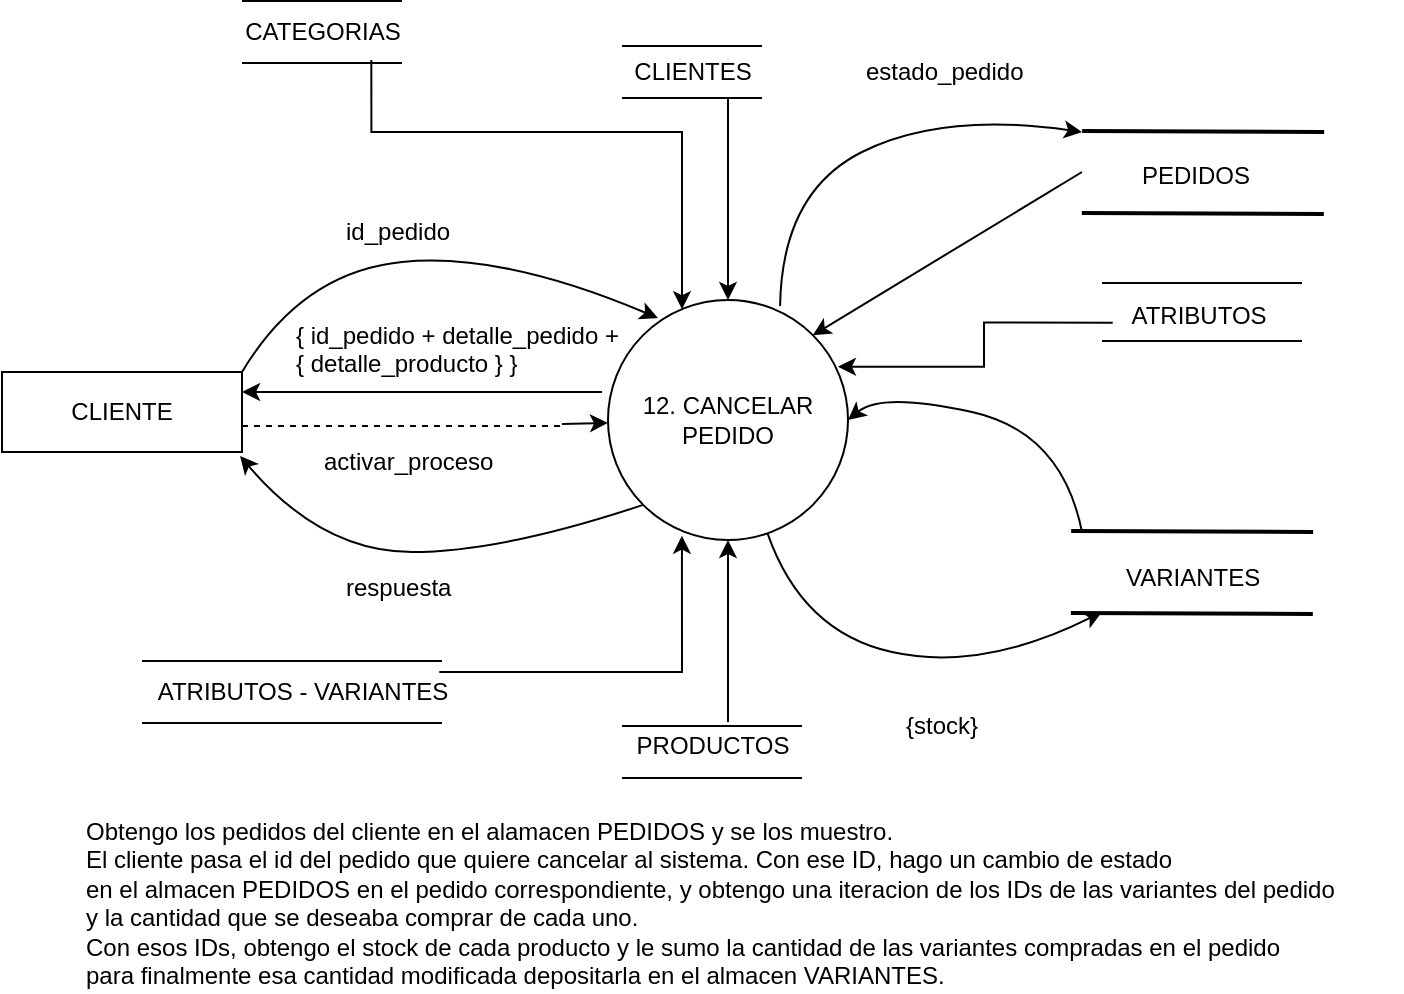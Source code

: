 <mxfile version="12.3.8" type="google" pages="1"><diagram id="Ux8ze5Yz-_6EQJssXwc4" name="Page-1"><mxGraphModel dx="720" dy="509" grid="1" gridSize="10" guides="1" tooltips="1" connect="1" arrows="1" fold="1" page="1" pageScale="1" pageWidth="827" pageHeight="1169" math="0" shadow="0"><root><mxCell id="0"/><mxCell id="1" parent="0"/><mxCell id="6vKeRU10FT0nVSGMdMrG-9" style="edgeStyle=orthogonalEdgeStyle;rounded=0;orthogonalLoop=1;jettySize=auto;html=1;entryX=0.5;entryY=1;entryDx=0;entryDy=0;" parent="1" target="jWYEItGnxgDNFcLnIuQC-2" edge="1"><mxGeometry relative="1" as="geometry"><mxPoint x="413" y="385" as="sourcePoint"/><mxPoint x="413" y="320" as="targetPoint"/><Array as="points"><mxPoint x="413" y="385"/></Array></mxGeometry></mxCell><mxCell id="6vKeRU10FT0nVSGMdMrG-10" style="edgeStyle=orthogonalEdgeStyle;rounded=0;orthogonalLoop=1;jettySize=auto;html=1;entryX=0.5;entryY=0;entryDx=0;entryDy=0;" parent="1" target="jWYEItGnxgDNFcLnIuQC-2" edge="1"><mxGeometry relative="1" as="geometry"><mxPoint x="413" y="160" as="targetPoint"/><mxPoint x="413" y="73" as="sourcePoint"/><Array as="points"><mxPoint x="413" y="100"/><mxPoint x="413" y="100"/></Array></mxGeometry></mxCell><mxCell id="6vKeRU10FT0nVSGMdMrG-11" style="edgeStyle=orthogonalEdgeStyle;rounded=0;orthogonalLoop=1;jettySize=auto;html=1;exitX=0.774;exitY=1.2;exitDx=0;exitDy=0;exitPerimeter=0;" parent="1" source="6vKeRU10FT0nVSGMdMrG-2" target="jWYEItGnxgDNFcLnIuQC-2" edge="1"><mxGeometry relative="1" as="geometry"><Array as="points"><mxPoint x="235" y="90"/><mxPoint x="390" y="90"/></Array></mxGeometry></mxCell><mxCell id="6vKeRU10FT0nVSGMdMrG-12" style="edgeStyle=orthogonalEdgeStyle;rounded=0;orthogonalLoop=1;jettySize=auto;html=1;exitX=0.929;exitY=0;exitDx=0;exitDy=0;exitPerimeter=0;entryX=0.308;entryY=0.982;entryDx=0;entryDy=0;entryPerimeter=0;" parent="1" source="6vKeRU10FT0nVSGMdMrG-4" target="jWYEItGnxgDNFcLnIuQC-2" edge="1"><mxGeometry relative="1" as="geometry"><mxPoint x="390" y="294" as="targetPoint"/><Array as="points"><mxPoint x="390" y="360"/></Array></mxGeometry></mxCell><mxCell id="qnFH8x-GmWc3MgoxZV7I-3" style="edgeStyle=orthogonalEdgeStyle;rounded=0;orthogonalLoop=1;jettySize=auto;html=1;exitX=-0.033;exitY=0.692;exitDx=0;exitDy=0;entryX=0.958;entryY=0.278;entryDx=0;entryDy=0;entryPerimeter=0;exitPerimeter=0;" parent="1" source="qnFH8x-GmWc3MgoxZV7I-2" target="jWYEItGnxgDNFcLnIuQC-2" edge="1"><mxGeometry relative="1" as="geometry"><Array as="points"><mxPoint x="541" y="185"/><mxPoint x="541" y="207"/></Array></mxGeometry></mxCell><mxCell id="jWYEItGnxgDNFcLnIuQC-2" value="&lt;div&gt;12. CANCELAR PEDIDO&lt;/div&gt;" style="ellipse;whiteSpace=wrap;html=1;aspect=fixed;" parent="1" vertex="1"><mxGeometry x="353" y="174" width="120" height="120" as="geometry"/></mxCell><mxCell id="jWYEItGnxgDNFcLnIuQC-3" value="CLIENTE" style="rounded=0;whiteSpace=wrap;html=1;" parent="1" vertex="1"><mxGeometry x="50" y="210" width="120" height="40" as="geometry"/></mxCell><mxCell id="jWYEItGnxgDNFcLnIuQC-6" value="&lt;div&gt;id_pedido&lt;/div&gt;" style="text;html=1;resizable=0;points=[];autosize=1;align=left;verticalAlign=top;spacingTop=-4;" parent="1" vertex="1"><mxGeometry x="220" y="130" width="70" height="20" as="geometry"/></mxCell><mxCell id="jWYEItGnxgDNFcLnIuQC-7" value="" style="curved=1;endArrow=classic;html=1;exitX=0;exitY=1;exitDx=0;exitDy=0;entryX=0.992;entryY=1.05;entryDx=0;entryDy=0;entryPerimeter=0;" parent="1" source="jWYEItGnxgDNFcLnIuQC-2" target="jWYEItGnxgDNFcLnIuQC-3" edge="1"><mxGeometry width="50" height="50" relative="1" as="geometry"><mxPoint x="50" y="360" as="sourcePoint"/><mxPoint x="100" y="310" as="targetPoint"/><Array as="points"><mxPoint x="300" y="300"/><mxPoint x="210" y="300"/></Array></mxGeometry></mxCell><mxCell id="jWYEItGnxgDNFcLnIuQC-9" value="" style="shape=link;html=1;width=40;strokeWidth=2;entryX=1;entryY=0.75;entryDx=0;entryDy=0;" parent="1" edge="1"><mxGeometry width="50" height="50" relative="1" as="geometry"><mxPoint x="590" y="110" as="sourcePoint"/><mxPoint x="711" y="110.5" as="targetPoint"/></mxGeometry></mxCell><mxCell id="jWYEItGnxgDNFcLnIuQC-15" value="PEDIDOS" style="text;html=1;resizable=0;points=[];autosize=1;align=left;verticalAlign=top;spacingTop=-4;" parent="1" vertex="1"><mxGeometry x="618" y="102" width="70" height="20" as="geometry"/></mxCell><mxCell id="jWYEItGnxgDNFcLnIuQC-17" value="" style="curved=1;endArrow=classic;html=1;strokeWidth=1;exitX=1;exitY=0;exitDx=0;exitDy=0;entryX=0.208;entryY=0.075;entryDx=0;entryDy=0;exitPerimeter=0;entryPerimeter=0;" parent="1" source="jWYEItGnxgDNFcLnIuQC-3" target="jWYEItGnxgDNFcLnIuQC-2" edge="1"><mxGeometry width="50" height="50" relative="1" as="geometry"><mxPoint x="50" y="400" as="sourcePoint"/><mxPoint x="100" y="350" as="targetPoint"/><Array as="points"><mxPoint x="200" y="160"/><mxPoint x="300" y="150"/></Array></mxGeometry></mxCell><mxCell id="jWYEItGnxgDNFcLnIuQC-19" value="" style="curved=1;endArrow=classic;html=1;strokeWidth=1;exitX=0.717;exitY=0.025;exitDx=0;exitDy=0;exitPerimeter=0;" parent="1" source="jWYEItGnxgDNFcLnIuQC-2" edge="1"><mxGeometry width="50" height="50" relative="1" as="geometry"><mxPoint x="50" y="380" as="sourcePoint"/><mxPoint x="590" y="90" as="targetPoint"/><Array as="points"><mxPoint x="440" y="120"/><mxPoint x="520" y="80"/></Array></mxGeometry></mxCell><mxCell id="jWYEItGnxgDNFcLnIuQC-22" value="estado_pedido" style="text;html=1;resizable=0;points=[];autosize=1;align=left;verticalAlign=top;spacingTop=-4;" parent="1" vertex="1"><mxGeometry x="480" y="50" width="100" height="20" as="geometry"/></mxCell><mxCell id="jWYEItGnxgDNFcLnIuQC-25" value="" style="shape=link;html=1;width=40;strokeWidth=2;entryX=1;entryY=0.75;entryDx=0;entryDy=0;" parent="1" edge="1"><mxGeometry width="50" height="50" relative="1" as="geometry"><mxPoint x="584.5" y="310" as="sourcePoint"/><mxPoint x="705.5" y="310.5" as="targetPoint"/></mxGeometry></mxCell><mxCell id="jWYEItGnxgDNFcLnIuQC-26" value="VARIANTES" style="text;html=1;resizable=0;points=[];autosize=1;align=left;verticalAlign=top;spacingTop=-4;" parent="1" vertex="1"><mxGeometry x="610" y="303" width="80" height="20" as="geometry"/></mxCell><mxCell id="jWYEItGnxgDNFcLnIuQC-27" value="" style="curved=1;endArrow=classic;html=1;strokeWidth=1;" parent="1" source="jWYEItGnxgDNFcLnIuQC-2" edge="1"><mxGeometry width="50" height="50" relative="1" as="geometry"><mxPoint x="50" y="400" as="sourcePoint"/><mxPoint x="600" y="330" as="targetPoint"/><Array as="points"><mxPoint x="450" y="340"/><mxPoint x="540" y="360"/></Array></mxGeometry></mxCell><mxCell id="jWYEItGnxgDNFcLnIuQC-28" value="" style="curved=1;endArrow=classic;html=1;strokeWidth=1;entryX=1;entryY=0.5;entryDx=0;entryDy=0;" parent="1" target="jWYEItGnxgDNFcLnIuQC-2" edge="1"><mxGeometry width="50" height="50" relative="1" as="geometry"><mxPoint x="590" y="290" as="sourcePoint"/><mxPoint x="460" y="240" as="targetPoint"/><Array as="points"><mxPoint x="580" y="240"/><mxPoint x="490" y="220"/></Array></mxGeometry></mxCell><mxCell id="jWYEItGnxgDNFcLnIuQC-31" value="{stock}" style="text;html=1;resizable=0;points=[];autosize=1;align=left;verticalAlign=top;spacingTop=-4;" parent="1" vertex="1"><mxGeometry x="500" y="377" width="50" height="20" as="geometry"/></mxCell><mxCell id="jWYEItGnxgDNFcLnIuQC-36" value="respuesta" style="text;html=1;resizable=0;points=[];autosize=1;align=left;verticalAlign=top;spacingTop=-4;" parent="1" vertex="1"><mxGeometry x="220" y="307.5" width="70" height="20" as="geometry"/></mxCell><mxCell id="Y_8mkphcTKdNV402TUQ5-3" value="&lt;div&gt;Obtengo los pedidos del cliente en el alamacen PEDIDOS y se los muestro.&lt;br&gt;&lt;/div&gt;&lt;div&gt;El cliente pasa el id del pedido que quiere cancelar al sistema. Con ese ID, hago un cambio de estado&lt;/div&gt;&lt;div&gt;en el almacen PEDIDOS en el pedido correspondiente, y obtengo una iteracion de los IDs de las variantes del pedido&lt;/div&gt;&lt;div&gt;y la cantidad que se deseaba comprar de cada uno.&lt;/div&gt;&lt;div&gt;Con esos IDs, obtengo el stock de cada producto y le sumo la cantidad de las variantes compradas en el pedido&lt;/div&gt;&lt;div&gt;para finalmente esa cantidad modificada depositarla en el almacen VARIANTES.&lt;br&gt;&lt;/div&gt;" style="text;html=1;resizable=0;points=[];autosize=1;align=left;verticalAlign=top;spacingTop=-4;" parent="1" vertex="1"><mxGeometry x="90" y="430" width="660" height="90" as="geometry"/></mxCell><mxCell id="iwbhOIlMEx0HPtsML7s6-1" value="" style="endArrow=classic;html=1;entryX=1;entryY=0.5;entryDx=0;entryDy=0;" parent="1" edge="1"><mxGeometry width="50" height="50" relative="1" as="geometry"><mxPoint x="350" y="220" as="sourcePoint"/><mxPoint x="170" y="220" as="targetPoint"/></mxGeometry></mxCell><mxCell id="iwbhOIlMEx0HPtsML7s6-2" value="" style="endArrow=classic;html=1;entryX=1;entryY=0;entryDx=0;entryDy=0;" parent="1" target="jWYEItGnxgDNFcLnIuQC-2" edge="1"><mxGeometry width="50" height="50" relative="1" as="geometry"><mxPoint x="590" y="110" as="sourcePoint"/><mxPoint x="520" y="290" as="targetPoint"/></mxGeometry></mxCell><mxCell id="iwbhOIlMEx0HPtsML7s6-3" value="&lt;div&gt;{ id_pedido + detalle_pedido +&lt;/div&gt;&lt;div&gt;{ detalle_producto } }&lt;/div&gt;" style="text;html=1;resizable=0;points=[];autosize=1;align=left;verticalAlign=top;spacingTop=-4;rotation=0;" parent="1" vertex="1"><mxGeometry x="195" y="181.5" width="180" height="30" as="geometry"/></mxCell><mxCell id="yU_0-wMtHSp9KvTiH6Vr-3" value="" style="endArrow=classic;html=1;" parent="1" target="jWYEItGnxgDNFcLnIuQC-2" edge="1"><mxGeometry width="50" height="50" relative="1" as="geometry"><mxPoint x="330" y="236" as="sourcePoint"/><mxPoint x="320" y="236.96" as="targetPoint"/></mxGeometry></mxCell><mxCell id="yU_0-wMtHSp9KvTiH6Vr-4" value="" style="endArrow=none;dashed=1;html=1;exitX=1;exitY=0.75;exitDx=0;exitDy=0;" parent="1" edge="1"><mxGeometry width="50" height="50" relative="1" as="geometry"><mxPoint x="170" y="237" as="sourcePoint"/><mxPoint x="330" y="237" as="targetPoint"/></mxGeometry></mxCell><mxCell id="yU_0-wMtHSp9KvTiH6Vr-5" value="activar_proceso" style="text;html=1;resizable=0;points=[];autosize=1;align=left;verticalAlign=top;spacingTop=-4;" parent="1" vertex="1"><mxGeometry x="209" y="245" width="100" height="20" as="geometry"/></mxCell><mxCell id="6vKeRU10FT0nVSGMdMrG-1" value="" style="shape=link;html=1;width=31;" parent="1" edge="1"><mxGeometry width="50" height="50" relative="1" as="geometry"><mxPoint x="170" y="40" as="sourcePoint"/><mxPoint x="250" y="40" as="targetPoint"/></mxGeometry></mxCell><mxCell id="6vKeRU10FT0nVSGMdMrG-2" value="CATEGORIAS" style="text;html=1;align=center;verticalAlign=middle;resizable=0;points=[];;autosize=1;" parent="1" vertex="1"><mxGeometry x="165" y="30" width="90" height="20" as="geometry"/></mxCell><mxCell id="6vKeRU10FT0nVSGMdMrG-3" value="" style="shape=link;html=1;width=31;" parent="1" edge="1"><mxGeometry width="50" height="50" relative="1" as="geometry"><mxPoint x="120" y="370" as="sourcePoint"/><mxPoint x="270" y="370" as="targetPoint"/></mxGeometry></mxCell><mxCell id="6vKeRU10FT0nVSGMdMrG-4" value="ATRIBUTOS - VARIANTES" style="text;html=1;align=center;verticalAlign=middle;resizable=0;points=[];;autosize=1;" parent="1" vertex="1"><mxGeometry x="120" y="360" width="160" height="20" as="geometry"/></mxCell><mxCell id="6vKeRU10FT0nVSGMdMrG-5" value="" style="shape=link;html=1;width=26;" parent="1" edge="1"><mxGeometry width="50" height="50" relative="1" as="geometry"><mxPoint x="360" y="60" as="sourcePoint"/><mxPoint x="430" y="60" as="targetPoint"/></mxGeometry></mxCell><mxCell id="6vKeRU10FT0nVSGMdMrG-6" value="CLIENTES" style="text;html=1;align=center;verticalAlign=middle;resizable=0;points=[];;autosize=1;" parent="1" vertex="1"><mxGeometry x="360" y="50" width="70" height="20" as="geometry"/></mxCell><mxCell id="6vKeRU10FT0nVSGMdMrG-7" value="" style="shape=link;html=1;width=26;" parent="1" edge="1"><mxGeometry width="50" height="50" relative="1" as="geometry"><mxPoint x="360" y="400" as="sourcePoint"/><mxPoint x="450" y="400" as="targetPoint"/></mxGeometry></mxCell><mxCell id="6vKeRU10FT0nVSGMdMrG-8" value="PRODUCTOS" style="text;html=1;align=center;verticalAlign=middle;resizable=0;points=[];;autosize=1;" parent="1" vertex="1"><mxGeometry x="360" y="387" width="90" height="20" as="geometry"/></mxCell><mxCell id="qnFH8x-GmWc3MgoxZV7I-1" value="" style="shape=link;html=1;width=29;" parent="1" edge="1"><mxGeometry width="50" height="50" relative="1" as="geometry"><mxPoint x="600" y="180" as="sourcePoint"/><mxPoint x="700" y="180" as="targetPoint"/></mxGeometry></mxCell><mxCell id="qnFH8x-GmWc3MgoxZV7I-2" value="ATRIBUTOS" style="text;html=1;align=center;verticalAlign=middle;resizable=0;points=[];;autosize=1;" parent="1" vertex="1"><mxGeometry x="608" y="171.5" width="80" height="20" as="geometry"/></mxCell></root></mxGraphModel></diagram></mxfile>